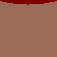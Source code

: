 unitsize(1cm);

pen lightcol = rgb("9e6b5a");
pen darkcol = brown+2;

fill((0,0) -- (0,1) -- (1,1) -- (1,0) -- cycle, lightcol);
fill((0,1) {dir(-15)}..{dir(15)} (1,1) -- cycle, darkcol);
